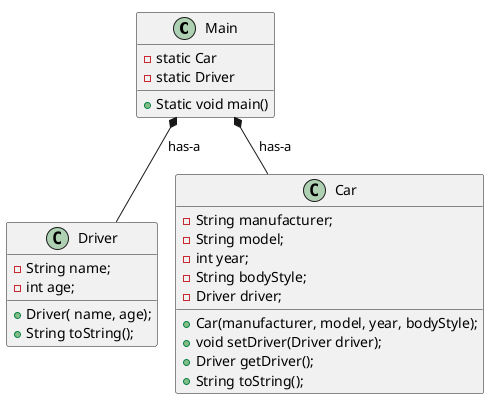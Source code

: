 @startuml
'https://plantuml.com/sequence-diagram

!pragma layout smetana
class Main
class Driver
class Car

Main : - static Car
Main : - static Driver
Main : + Static void main()

Driver : - String name;
Driver : - int age;
Driver : + Driver( name, age);
Driver : + String toString();

Car : - String manufacturer;
Car : - String model;
Car : - int year;
Car : - String bodyStyle;
Car : - Driver driver;
Car : + Car(manufacturer, model, year, bodyStyle);
Car : + void setDriver(Driver driver);
Car : + Driver getDriver();
Car : + String toString();

Main *-- Driver : has-a
Main *-- Car : has-a

@enduml
